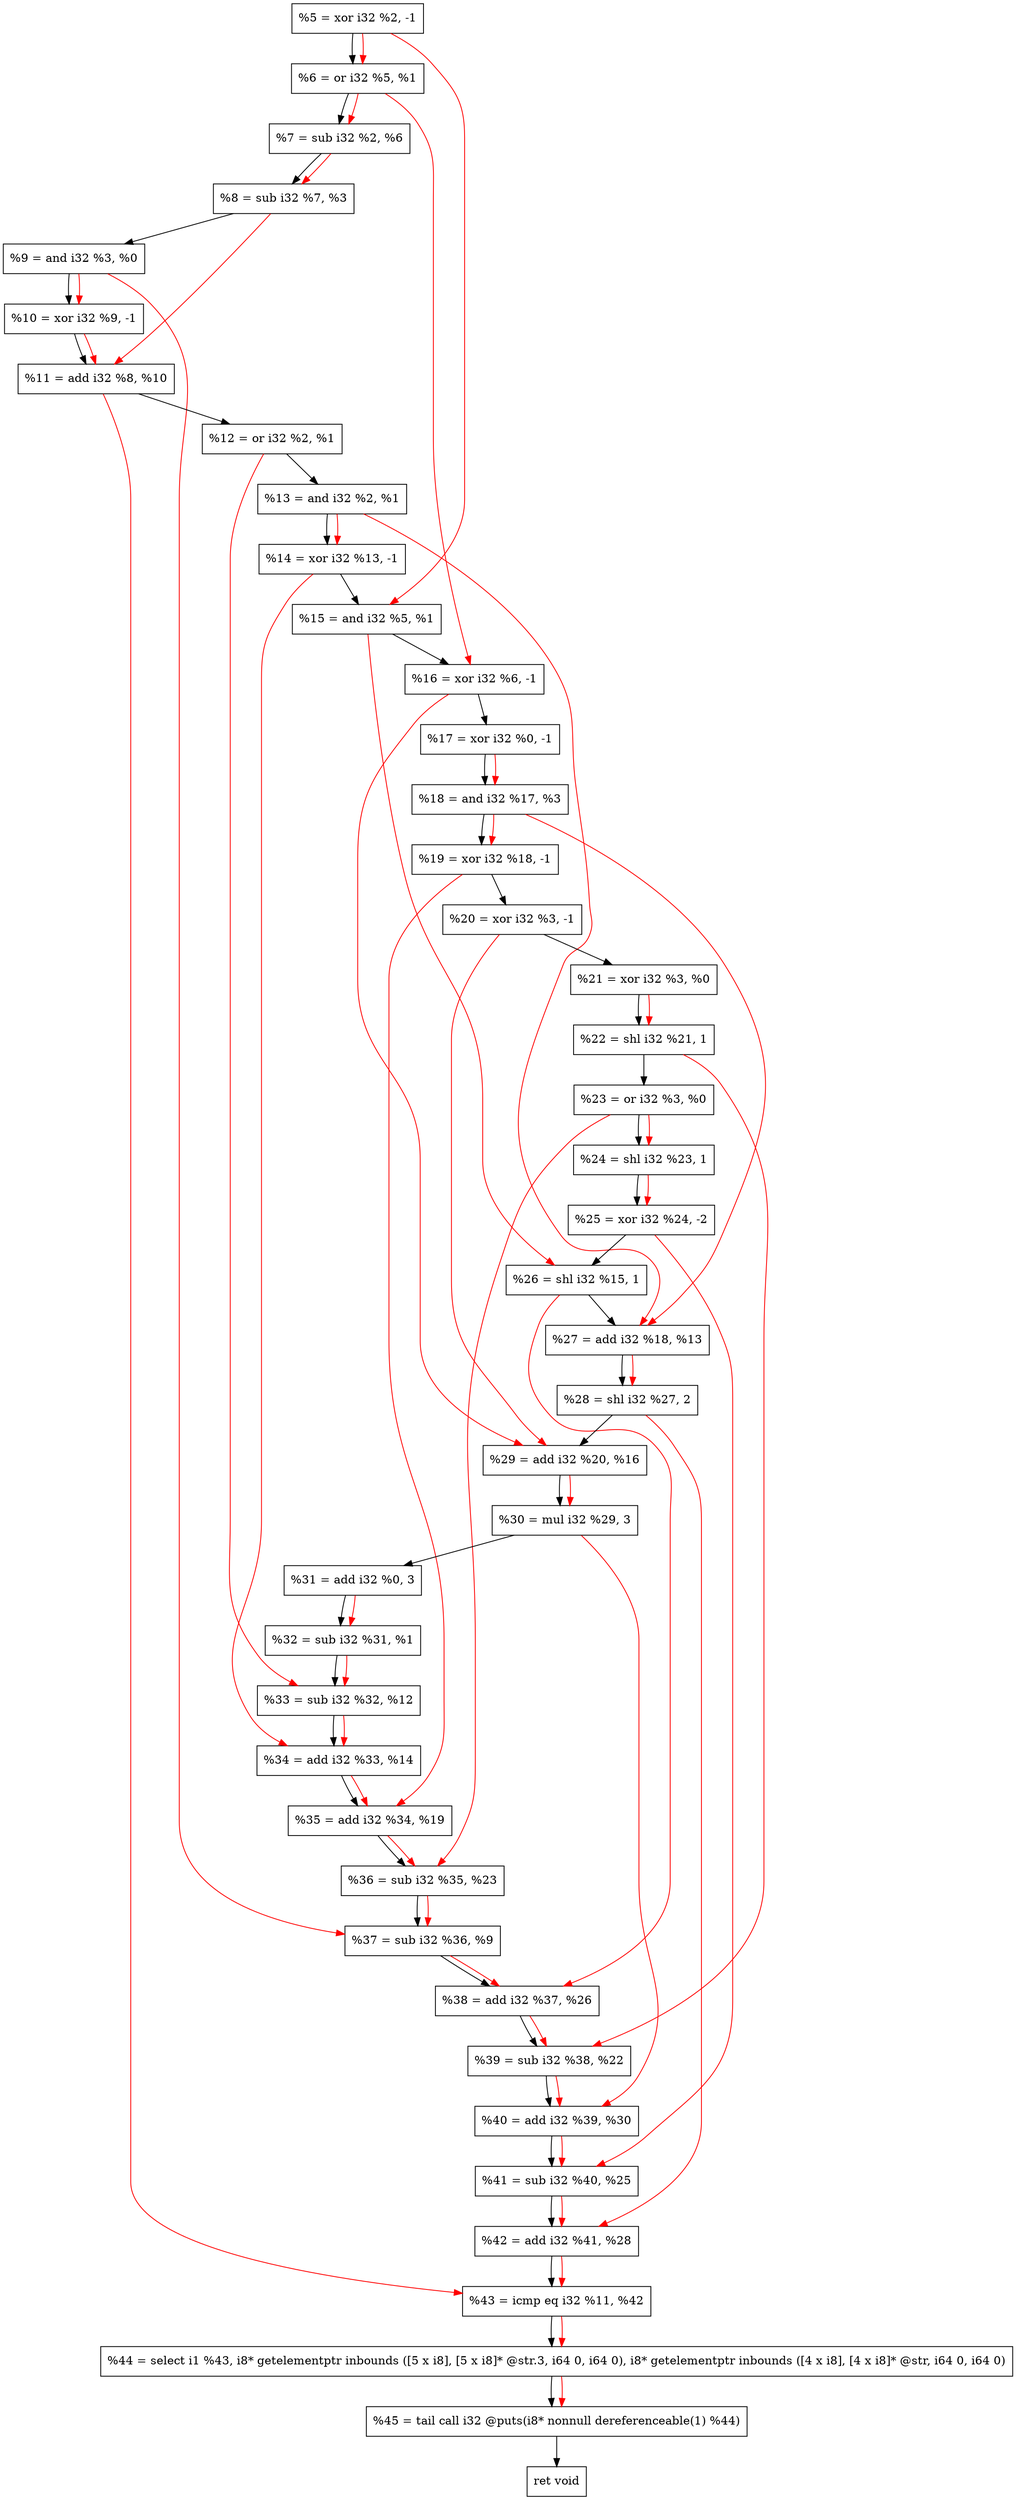 digraph "DFG for'crackme' function" {
	Node0x177c0f0[shape=record, label="  %5 = xor i32 %2, -1"];
	Node0x177c160[shape=record, label="  %6 = or i32 %5, %1"];
	Node0x177c1d0[shape=record, label="  %7 = sub i32 %2, %6"];
	Node0x177c240[shape=record, label="  %8 = sub i32 %7, %3"];
	Node0x177c2b0[shape=record, label="  %9 = and i32 %3, %0"];
	Node0x177c320[shape=record, label="  %10 = xor i32 %9, -1"];
	Node0x177c390[shape=record, label="  %11 = add i32 %8, %10"];
	Node0x177c400[shape=record, label="  %12 = or i32 %2, %1"];
	Node0x177c470[shape=record, label="  %13 = and i32 %2, %1"];
	Node0x177c4e0[shape=record, label="  %14 = xor i32 %13, -1"];
	Node0x177c550[shape=record, label="  %15 = and i32 %5, %1"];
	Node0x177c5c0[shape=record, label="  %16 = xor i32 %6, -1"];
	Node0x177c630[shape=record, label="  %17 = xor i32 %0, -1"];
	Node0x177c6a0[shape=record, label="  %18 = and i32 %17, %3"];
	Node0x177c710[shape=record, label="  %19 = xor i32 %18, -1"];
	Node0x177c780[shape=record, label="  %20 = xor i32 %3, -1"];
	Node0x177c7f0[shape=record, label="  %21 = xor i32 %3, %0"];
	Node0x177c890[shape=record, label="  %22 = shl i32 %21, 1"];
	Node0x177c900[shape=record, label="  %23 = or i32 %3, %0"];
	Node0x177c970[shape=record, label="  %24 = shl i32 %23, 1"];
	Node0x177ca10[shape=record, label="  %25 = xor i32 %24, -2"];
	Node0x177ca80[shape=record, label="  %26 = shl i32 %15, 1"];
	Node0x177caf0[shape=record, label="  %27 = add i32 %18, %13"];
	Node0x177cb90[shape=record, label="  %28 = shl i32 %27, 2"];
	Node0x177cc00[shape=record, label="  %29 = add i32 %20, %16"];
	Node0x177cca0[shape=record, label="  %30 = mul i32 %29, 3"];
	Node0x177cd10[shape=record, label="  %31 = add i32 %0, 3"];
	Node0x177cd80[shape=record, label="  %32 = sub i32 %31, %1"];
	Node0x177d000[shape=record, label="  %33 = sub i32 %32, %12"];
	Node0x177d070[shape=record, label="  %34 = add i32 %33, %14"];
	Node0x177d0e0[shape=record, label="  %35 = add i32 %34, %19"];
	Node0x177d150[shape=record, label="  %36 = sub i32 %35, %23"];
	Node0x177d1c0[shape=record, label="  %37 = sub i32 %36, %9"];
	Node0x177d230[shape=record, label="  %38 = add i32 %37, %26"];
	Node0x177d2a0[shape=record, label="  %39 = sub i32 %38, %22"];
	Node0x177d310[shape=record, label="  %40 = add i32 %39, %30"];
	Node0x177d380[shape=record, label="  %41 = sub i32 %40, %25"];
	Node0x177d3f0[shape=record, label="  %42 = add i32 %41, %28"];
	Node0x177d460[shape=record, label="  %43 = icmp eq i32 %11, %42"];
	Node0x171c268[shape=record, label="  %44 = select i1 %43, i8* getelementptr inbounds ([5 x i8], [5 x i8]* @str.3, i64 0, i64 0), i8* getelementptr inbounds ([4 x i8], [4 x i8]* @str, i64 0, i64 0)"];
	Node0x177d900[shape=record, label="  %45 = tail call i32 @puts(i8* nonnull dereferenceable(1) %44)"];
	Node0x177d950[shape=record, label="  ret void"];
	Node0x177c0f0 -> Node0x177c160;
	Node0x177c160 -> Node0x177c1d0;
	Node0x177c1d0 -> Node0x177c240;
	Node0x177c240 -> Node0x177c2b0;
	Node0x177c2b0 -> Node0x177c320;
	Node0x177c320 -> Node0x177c390;
	Node0x177c390 -> Node0x177c400;
	Node0x177c400 -> Node0x177c470;
	Node0x177c470 -> Node0x177c4e0;
	Node0x177c4e0 -> Node0x177c550;
	Node0x177c550 -> Node0x177c5c0;
	Node0x177c5c0 -> Node0x177c630;
	Node0x177c630 -> Node0x177c6a0;
	Node0x177c6a0 -> Node0x177c710;
	Node0x177c710 -> Node0x177c780;
	Node0x177c780 -> Node0x177c7f0;
	Node0x177c7f0 -> Node0x177c890;
	Node0x177c890 -> Node0x177c900;
	Node0x177c900 -> Node0x177c970;
	Node0x177c970 -> Node0x177ca10;
	Node0x177ca10 -> Node0x177ca80;
	Node0x177ca80 -> Node0x177caf0;
	Node0x177caf0 -> Node0x177cb90;
	Node0x177cb90 -> Node0x177cc00;
	Node0x177cc00 -> Node0x177cca0;
	Node0x177cca0 -> Node0x177cd10;
	Node0x177cd10 -> Node0x177cd80;
	Node0x177cd80 -> Node0x177d000;
	Node0x177d000 -> Node0x177d070;
	Node0x177d070 -> Node0x177d0e0;
	Node0x177d0e0 -> Node0x177d150;
	Node0x177d150 -> Node0x177d1c0;
	Node0x177d1c0 -> Node0x177d230;
	Node0x177d230 -> Node0x177d2a0;
	Node0x177d2a0 -> Node0x177d310;
	Node0x177d310 -> Node0x177d380;
	Node0x177d380 -> Node0x177d3f0;
	Node0x177d3f0 -> Node0x177d460;
	Node0x177d460 -> Node0x171c268;
	Node0x171c268 -> Node0x177d900;
	Node0x177d900 -> Node0x177d950;
edge [color=red]
	Node0x177c0f0 -> Node0x177c160;
	Node0x177c160 -> Node0x177c1d0;
	Node0x177c1d0 -> Node0x177c240;
	Node0x177c2b0 -> Node0x177c320;
	Node0x177c240 -> Node0x177c390;
	Node0x177c320 -> Node0x177c390;
	Node0x177c470 -> Node0x177c4e0;
	Node0x177c0f0 -> Node0x177c550;
	Node0x177c160 -> Node0x177c5c0;
	Node0x177c630 -> Node0x177c6a0;
	Node0x177c6a0 -> Node0x177c710;
	Node0x177c7f0 -> Node0x177c890;
	Node0x177c900 -> Node0x177c970;
	Node0x177c970 -> Node0x177ca10;
	Node0x177c550 -> Node0x177ca80;
	Node0x177c6a0 -> Node0x177caf0;
	Node0x177c470 -> Node0x177caf0;
	Node0x177caf0 -> Node0x177cb90;
	Node0x177c780 -> Node0x177cc00;
	Node0x177c5c0 -> Node0x177cc00;
	Node0x177cc00 -> Node0x177cca0;
	Node0x177cd10 -> Node0x177cd80;
	Node0x177cd80 -> Node0x177d000;
	Node0x177c400 -> Node0x177d000;
	Node0x177d000 -> Node0x177d070;
	Node0x177c4e0 -> Node0x177d070;
	Node0x177d070 -> Node0x177d0e0;
	Node0x177c710 -> Node0x177d0e0;
	Node0x177d0e0 -> Node0x177d150;
	Node0x177c900 -> Node0x177d150;
	Node0x177d150 -> Node0x177d1c0;
	Node0x177c2b0 -> Node0x177d1c0;
	Node0x177d1c0 -> Node0x177d230;
	Node0x177ca80 -> Node0x177d230;
	Node0x177d230 -> Node0x177d2a0;
	Node0x177c890 -> Node0x177d2a0;
	Node0x177d2a0 -> Node0x177d310;
	Node0x177cca0 -> Node0x177d310;
	Node0x177d310 -> Node0x177d380;
	Node0x177ca10 -> Node0x177d380;
	Node0x177d380 -> Node0x177d3f0;
	Node0x177cb90 -> Node0x177d3f0;
	Node0x177c390 -> Node0x177d460;
	Node0x177d3f0 -> Node0x177d460;
	Node0x177d460 -> Node0x171c268;
	Node0x171c268 -> Node0x177d900;
}
